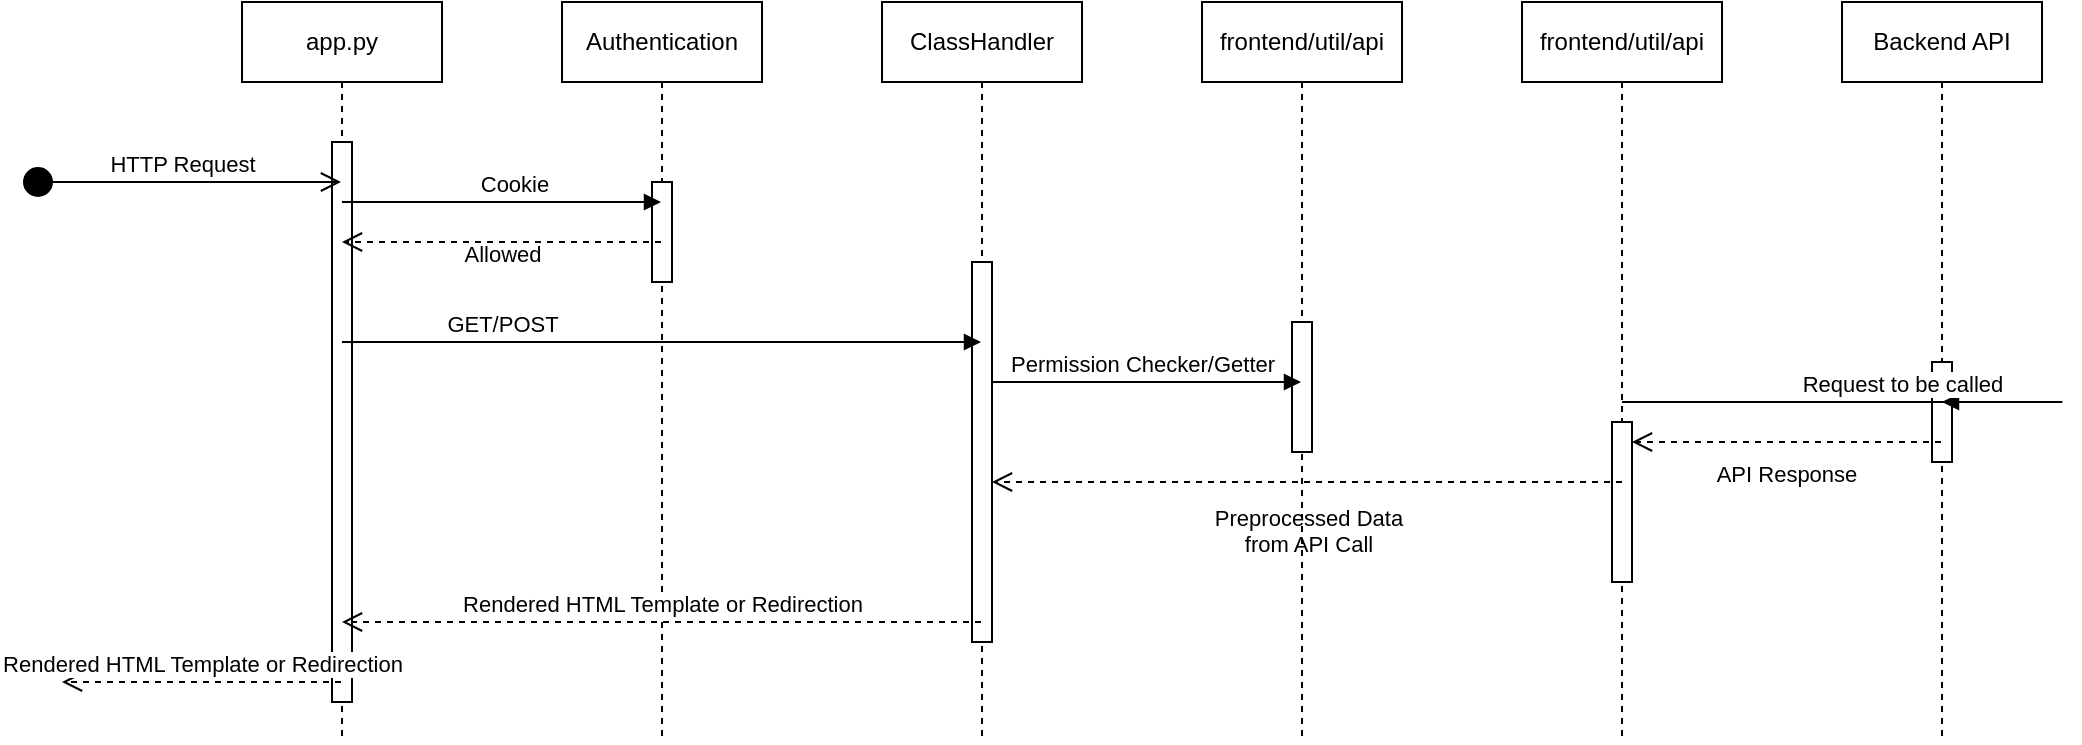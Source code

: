 <mxfile version="20.5.3" type="embed"><diagram name="Page-1" id="2YBvvXClWsGukQMizWep"><mxGraphModel dx="1727" dy="627" grid="1" gridSize="10" guides="1" tooltips="1" connect="1" arrows="1" fold="1" page="1" pageScale="1" pageWidth="850" pageHeight="1100" math="0" shadow="0"><root><mxCell id="0"/><mxCell id="1" parent="0"/><mxCell id="kRblCLMAtVxusdvtMGun-1" value="app.py" style="shape=umlLifeline;perimeter=lifelinePerimeter;whiteSpace=wrap;html=1;container=1;dropTarget=0;collapsible=0;recursiveResize=0;outlineConnect=0;portConstraint=eastwest;newEdgeStyle={&quot;edgeStyle&quot;:&quot;elbowEdgeStyle&quot;,&quot;elbow&quot;:&quot;vertical&quot;,&quot;curved&quot;:0,&quot;rounded&quot;:0};" parent="1" vertex="1"><mxGeometry y="80" width="100" height="370" as="geometry"/></mxCell><mxCell id="kRblCLMAtVxusdvtMGun-13" value="" style="html=1;points=[[0,0,0,0,5],[0,1,0,0,-5],[1,0,0,0,5],[1,1,0,0,-5]];perimeter=orthogonalPerimeter;outlineConnect=0;targetShapes=umlLifeline;portConstraint=eastwest;newEdgeStyle={&quot;curved&quot;:0,&quot;rounded&quot;:0};" parent="kRblCLMAtVxusdvtMGun-1" vertex="1"><mxGeometry x="45" y="70" width="10" height="280" as="geometry"/></mxCell><mxCell id="kRblCLMAtVxusdvtMGun-8" value="Allowed" style="html=1;verticalAlign=bottom;endArrow=open;dashed=1;endSize=8;curved=0;rounded=0;" parent="kRblCLMAtVxusdvtMGun-1" source="kRblCLMAtVxusdvtMGun-13" target="kRblCLMAtVxusdvtMGun-1" edge="1"><mxGeometry y="110" relative="1" as="geometry"><mxPoint x="190" y="180" as="sourcePoint"/><mxPoint x="20" y="150" as="targetPoint"/><Array as="points"/><mxPoint x="80" y="-75" as="offset"/></mxGeometry></mxCell><mxCell id="kRblCLMAtVxusdvtMGun-2" value="ClassHandler" style="shape=umlLifeline;perimeter=lifelinePerimeter;whiteSpace=wrap;html=1;container=1;dropTarget=0;collapsible=0;recursiveResize=0;outlineConnect=0;portConstraint=eastwest;newEdgeStyle={&quot;edgeStyle&quot;:&quot;elbowEdgeStyle&quot;,&quot;elbow&quot;:&quot;vertical&quot;,&quot;curved&quot;:0,&quot;rounded&quot;:0};" parent="1" vertex="1"><mxGeometry x="320" y="80" width="100" height="370" as="geometry"/></mxCell><mxCell id="kRblCLMAtVxusdvtMGun-17" value="" style="html=1;points=[[0,0,0,0,5],[0,1,0,0,-5],[1,0,0,0,5],[1,1,0,0,-5]];perimeter=orthogonalPerimeter;outlineConnect=0;targetShapes=umlLifeline;portConstraint=eastwest;newEdgeStyle={&quot;curved&quot;:0,&quot;rounded&quot;:0};" parent="kRblCLMAtVxusdvtMGun-2" vertex="1"><mxGeometry x="45" y="130" width="10" height="190" as="geometry"/></mxCell><mxCell id="kRblCLMAtVxusdvtMGun-4" value="GET/POST" style="html=1;verticalAlign=bottom;endArrow=block;curved=0;rounded=0;" parent="1" source="kRblCLMAtVxusdvtMGun-1" target="kRblCLMAtVxusdvtMGun-2" edge="1"><mxGeometry x="-0.5" width="80" relative="1" as="geometry"><mxPoint x="70" y="250" as="sourcePoint"/><mxPoint x="330" y="250" as="targetPoint"/><Array as="points"><mxPoint x="300" y="250"/></Array><mxPoint as="offset"/></mxGeometry></mxCell><mxCell id="kRblCLMAtVxusdvtMGun-5" value="HTTP Request" style="html=1;verticalAlign=bottom;startArrow=circle;startFill=1;endArrow=open;startSize=6;endSize=8;curved=0;rounded=0;" parent="1" target="kRblCLMAtVxusdvtMGun-1" edge="1"><mxGeometry width="80" relative="1" as="geometry"><mxPoint x="-110" y="170" as="sourcePoint"/><mxPoint x="-20" y="170" as="targetPoint"/><Array as="points"><mxPoint x="-70" y="170"/></Array></mxGeometry></mxCell><mxCell id="kRblCLMAtVxusdvtMGun-6" value="Authentication" style="shape=umlLifeline;perimeter=lifelinePerimeter;whiteSpace=wrap;html=1;container=1;dropTarget=0;collapsible=0;recursiveResize=0;outlineConnect=0;portConstraint=eastwest;newEdgeStyle={&quot;curved&quot;:0,&quot;rounded&quot;:0};" parent="1" vertex="1"><mxGeometry x="160" y="80" width="100" height="370" as="geometry"/></mxCell><mxCell id="kRblCLMAtVxusdvtMGun-15" value="" style="html=1;points=[[0,0,0,0,5],[0,1,0,0,-5],[1,0,0,0,5],[1,1,0,0,-5]];perimeter=orthogonalPerimeter;outlineConnect=0;targetShapes=umlLifeline;portConstraint=eastwest;newEdgeStyle={&quot;curved&quot;:0,&quot;rounded&quot;:0};" parent="kRblCLMAtVxusdvtMGun-6" vertex="1"><mxGeometry x="45" y="90" width="10" height="50" as="geometry"/></mxCell><mxCell id="kRblCLMAtVxusdvtMGun-7" value="Cookie" style="html=1;verticalAlign=bottom;endArrow=block;curved=0;rounded=0;" parent="1" source="kRblCLMAtVxusdvtMGun-1" target="kRblCLMAtVxusdvtMGun-6" edge="1"><mxGeometry x="0.077" width="80" relative="1" as="geometry"><mxPoint x="70" y="180" as="sourcePoint"/><mxPoint x="190" y="180" as="targetPoint"/><Array as="points"><mxPoint x="145" y="180"/></Array><mxPoint as="offset"/></mxGeometry></mxCell><mxCell id="kRblCLMAtVxusdvtMGun-11" value="frontend/util/api" style="shape=umlLifeline;perimeter=lifelinePerimeter;whiteSpace=wrap;html=1;container=1;dropTarget=0;collapsible=0;recursiveResize=0;outlineConnect=0;portConstraint=eastwest;newEdgeStyle={&quot;curved&quot;:0,&quot;rounded&quot;:0};" parent="1" vertex="1"><mxGeometry x="640" y="80" width="100" height="370" as="geometry"/></mxCell><mxCell id="kRblCLMAtVxusdvtMGun-21" value="" style="html=1;points=[[0,0,0,0,5],[0,1,0,0,-5],[1,0,0,0,5],[1,1,0,0,-5]];perimeter=orthogonalPerimeter;outlineConnect=0;targetShapes=umlLifeline;portConstraint=eastwest;newEdgeStyle={&quot;curved&quot;:0,&quot;rounded&quot;:0};" parent="kRblCLMAtVxusdvtMGun-11" vertex="1"><mxGeometry x="45" y="210" width="10" height="80" as="geometry"/></mxCell><mxCell id="kRblCLMAtVxusdvtMGun-14" value="" style="html=1;verticalAlign=bottom;endArrow=open;dashed=1;endSize=8;curved=0;rounded=0;" parent="1" source="kRblCLMAtVxusdvtMGun-6" target="kRblCLMAtVxusdvtMGun-1" edge="1"><mxGeometry relative="1" as="geometry"><mxPoint x="190" y="200" as="sourcePoint"/><mxPoint x="70" y="200" as="targetPoint"/><Array as="points"><mxPoint x="145" y="200"/></Array></mxGeometry></mxCell><mxCell id="kRblCLMAtVxusdvtMGun-20" value="Preprocessed Data &lt;br&gt;from API Call" style="html=1;verticalAlign=bottom;endArrow=open;dashed=1;endSize=8;curved=0;rounded=0;" parent="1" edge="1" target="kRblCLMAtVxusdvtMGun-17" source="kRblCLMAtVxusdvtMGun-11"><mxGeometry x="-0.001" y="40" relative="1" as="geometry"><mxPoint x="529.5" y="320" as="sourcePoint"/><mxPoint x="370.308" y="320" as="targetPoint"/><mxPoint as="offset"/><Array as="points"><mxPoint x="690" y="320"/><mxPoint x="610" y="320"/><mxPoint x="560" y="320"/><mxPoint x="500" y="320"/></Array></mxGeometry></mxCell><mxCell id="kRblCLMAtVxusdvtMGun-28" value="Rendered HTML Template or Redirection" style="html=1;verticalAlign=bottom;endArrow=open;dashed=1;endSize=8;curved=0;rounded=0;" parent="1" source="kRblCLMAtVxusdvtMGun-2" target="kRblCLMAtVxusdvtMGun-1" edge="1"><mxGeometry x="-0.002" relative="1" as="geometry"><mxPoint x="260" y="340" as="sourcePoint"/><mxPoint x="180" y="340" as="targetPoint"/><Array as="points"><mxPoint x="260" y="390"/></Array><mxPoint as="offset"/></mxGeometry></mxCell><mxCell id="kRblCLMAtVxusdvtMGun-29" value="Rendered HTML Template or Redirection" style="html=1;verticalAlign=bottom;endArrow=open;dashed=1;endSize=8;curved=0;rounded=0;" parent="1" source="kRblCLMAtVxusdvtMGun-1" edge="1"><mxGeometry relative="1" as="geometry"><mxPoint x="10" y="420" as="sourcePoint"/><mxPoint x="-90" y="420" as="targetPoint"/></mxGeometry></mxCell><mxCell id="2" value="Backend API" style="shape=umlLifeline;perimeter=lifelinePerimeter;whiteSpace=wrap;html=1;container=1;dropTarget=0;collapsible=0;recursiveResize=0;outlineConnect=0;portConstraint=eastwest;newEdgeStyle={&quot;curved&quot;:0,&quot;rounded&quot;:0};" vertex="1" parent="1"><mxGeometry x="800" y="80" width="100" height="370" as="geometry"/></mxCell><mxCell id="3" value="" style="html=1;points=[[0,0,0,0,5],[0,1,0,0,-5],[1,0,0,0,5],[1,1,0,0,-5]];perimeter=orthogonalPerimeter;outlineConnect=0;targetShapes=umlLifeline;portConstraint=eastwest;newEdgeStyle={&quot;curved&quot;:0,&quot;rounded&quot;:0};" vertex="1" parent="2"><mxGeometry x="45" y="180" width="10" height="50" as="geometry"/></mxCell><mxCell id="4" value="Request to be called" style="html=1;verticalAlign=bottom;endArrow=block;curved=0;rounded=0;" edge="1" parent="1" source="kRblCLMAtVxusdvtMGun-11" target="2"><mxGeometry width="80" relative="1" as="geometry"><mxPoint x="800" y="280" as="sourcePoint"/><mxPoint x="900" y="280" as="targetPoint"/><Array as="points"><mxPoint x="910.19" y="280"/></Array></mxGeometry></mxCell><mxCell id="5" value="API Response" style="html=1;verticalAlign=bottom;endArrow=open;dashed=1;endSize=8;curved=0;rounded=0;" edge="1" parent="1" source="2" target="kRblCLMAtVxusdvtMGun-21"><mxGeometry y="25" relative="1" as="geometry"><mxPoint x="900" y="290" as="sourcePoint"/><mxPoint x="790" y="290" as="targetPoint"/><mxPoint as="offset"/><Array as="points"><mxPoint x="830" y="300"/></Array></mxGeometry></mxCell><mxCell id="8" value="frontend/util/api" style="shape=umlLifeline;perimeter=lifelinePerimeter;whiteSpace=wrap;html=1;container=1;dropTarget=0;collapsible=0;recursiveResize=0;outlineConnect=0;portConstraint=eastwest;newEdgeStyle={&quot;curved&quot;:0,&quot;rounded&quot;:0};" vertex="1" parent="1"><mxGeometry x="480" y="80" width="100" height="370" as="geometry"/></mxCell><mxCell id="9" value="" style="html=1;points=[[0,0,0,0,5],[0,1,0,0,-5],[1,0,0,0,5],[1,1,0,0,-5]];perimeter=orthogonalPerimeter;outlineConnect=0;targetShapes=umlLifeline;portConstraint=eastwest;newEdgeStyle={&quot;curved&quot;:0,&quot;rounded&quot;:0};" vertex="1" parent="8"><mxGeometry x="45" y="160" width="10" height="65" as="geometry"/></mxCell><mxCell id="10" value="Permission Checker/Getter" style="html=1;verticalAlign=bottom;endArrow=block;curved=0;rounded=0;" edge="1" parent="1" source="kRblCLMAtVxusdvtMGun-17" target="8"><mxGeometry x="-0.029" width="80" relative="1" as="geometry"><mxPoint x="59.929" y="260" as="sourcePoint"/><mxPoint x="379.5" y="260" as="targetPoint"/><Array as="points"><mxPoint x="380" y="270"/></Array><mxPoint as="offset"/></mxGeometry></mxCell></root></mxGraphModel></diagram></mxfile>